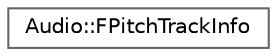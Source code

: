 digraph "Graphical Class Hierarchy"
{
 // INTERACTIVE_SVG=YES
 // LATEX_PDF_SIZE
  bgcolor="transparent";
  edge [fontname=Helvetica,fontsize=10,labelfontname=Helvetica,labelfontsize=10];
  node [fontname=Helvetica,fontsize=10,shape=box,height=0.2,width=0.4];
  rankdir="LR";
  Node0 [id="Node000000",label="Audio::FPitchTrackInfo",height=0.2,width=0.4,color="grey40", fillcolor="white", style="filled",URL="$df/dd0/structAudio_1_1FPitchTrackInfo.html",tooltip="Contains information about a pitch track observation."];
}
